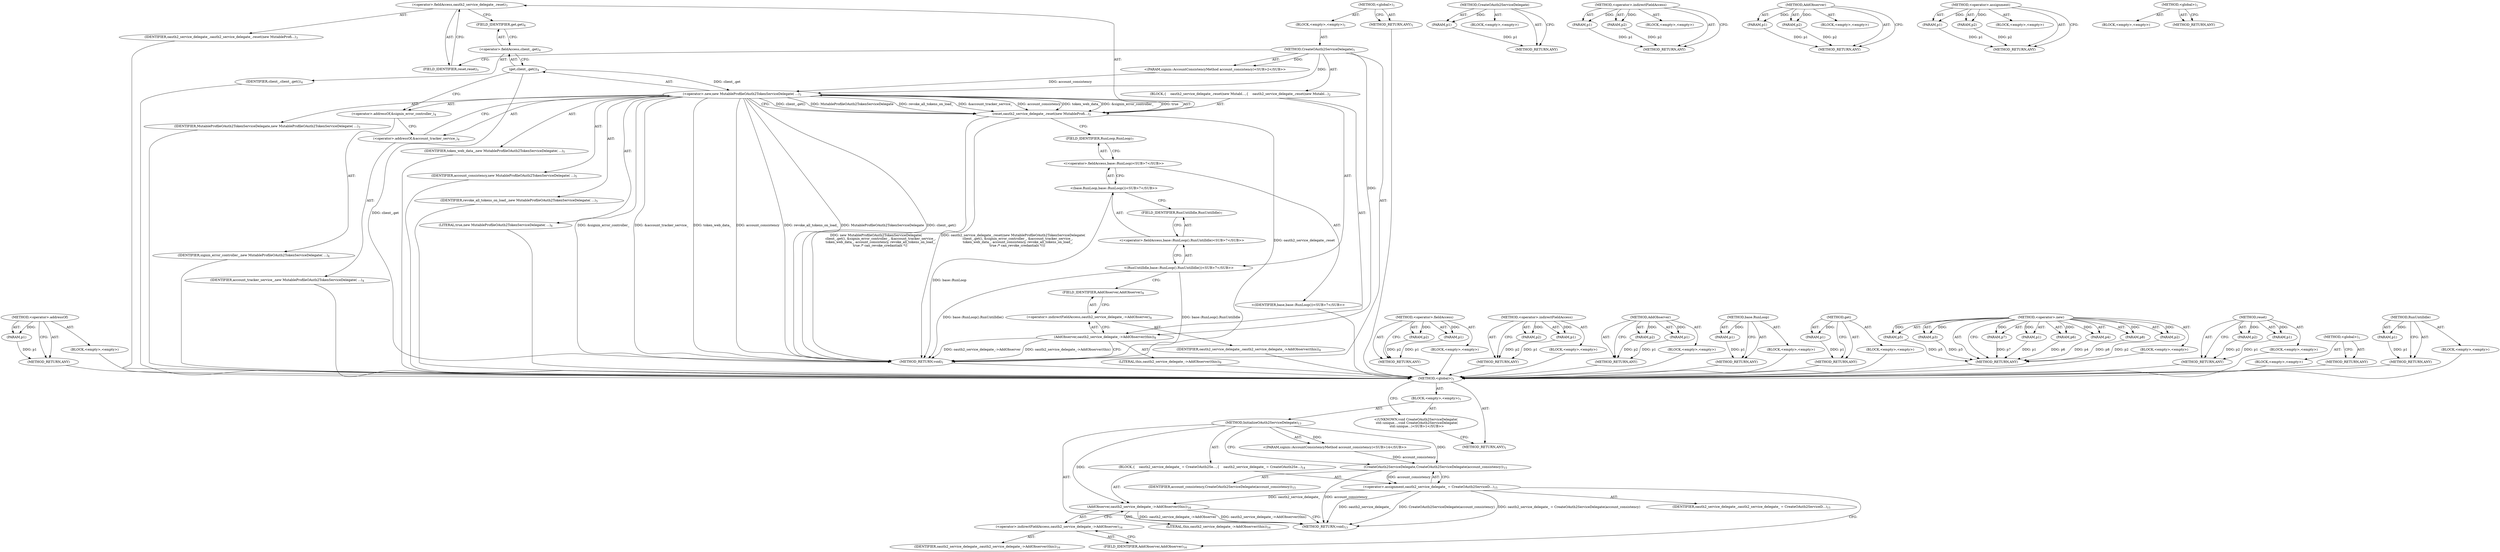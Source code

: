 digraph "&lt;global&gt;" {
vulnerable_87 [label=<(METHOD,&lt;operator&gt;.addressOf)>];
vulnerable_88 [label=<(PARAM,p1)>];
vulnerable_89 [label=<(BLOCK,&lt;empty&gt;,&lt;empty&gt;)>];
vulnerable_90 [label=<(METHOD_RETURN,ANY)>];
vulnerable_6 [label=<(METHOD,&lt;global&gt;)<SUB>1</SUB>>];
vulnerable_7 [label=<(BLOCK,&lt;empty&gt;,&lt;empty&gt;)<SUB>1</SUB>>];
vulnerable_8 [label=<(METHOD,CreateOAuth2ServiceDelegate)<SUB>1</SUB>>];
vulnerable_9 [label="<(PARAM,signin::AccountConsistencyMethod account_consistency)<SUB>2</SUB>>"];
vulnerable_10 [label=<(BLOCK,{
    oauth2_service_delegate_.reset(new Mutabl...,{
    oauth2_service_delegate_.reset(new Mutabl...)<SUB>2</SUB>>];
vulnerable_11 [label=<(reset,oauth2_service_delegate_.reset(new MutableProfi...)<SUB>3</SUB>>];
vulnerable_12 [label=<(&lt;operator&gt;.fieldAccess,oauth2_service_delegate_.reset)<SUB>3</SUB>>];
vulnerable_13 [label=<(IDENTIFIER,oauth2_service_delegate_,oauth2_service_delegate_.reset(new MutableProfi...)<SUB>3</SUB>>];
vulnerable_14 [label=<(FIELD_IDENTIFIER,reset,reset)<SUB>3</SUB>>];
vulnerable_15 [label=<(&lt;operator&gt;.new,new MutableProfileOAuth2TokenServiceDelegate(
 ...)<SUB>3</SUB>>];
vulnerable_16 [label=<(IDENTIFIER,MutableProfileOAuth2TokenServiceDelegate,new MutableProfileOAuth2TokenServiceDelegate(
 ...)<SUB>3</SUB>>];
vulnerable_17 [label=<(get,client_.get())<SUB>4</SUB>>];
vulnerable_18 [label=<(&lt;operator&gt;.fieldAccess,client_.get)<SUB>4</SUB>>];
vulnerable_19 [label=<(IDENTIFIER,client_,client_.get())<SUB>4</SUB>>];
vulnerable_20 [label=<(FIELD_IDENTIFIER,get,get)<SUB>4</SUB>>];
vulnerable_21 [label=<(&lt;operator&gt;.addressOf,&amp;signin_error_controller_)<SUB>4</SUB>>];
vulnerable_22 [label=<(IDENTIFIER,signin_error_controller_,new MutableProfileOAuth2TokenServiceDelegate(
 ...)<SUB>4</SUB>>];
vulnerable_23 [label=<(&lt;operator&gt;.addressOf,&amp;account_tracker_service_)<SUB>4</SUB>>];
vulnerable_24 [label=<(IDENTIFIER,account_tracker_service_,new MutableProfileOAuth2TokenServiceDelegate(
 ...)<SUB>4</SUB>>];
vulnerable_25 [label=<(IDENTIFIER,token_web_data_,new MutableProfileOAuth2TokenServiceDelegate(
 ...)<SUB>5</SUB>>];
vulnerable_26 [label=<(IDENTIFIER,account_consistency,new MutableProfileOAuth2TokenServiceDelegate(
 ...)<SUB>5</SUB>>];
vulnerable_27 [label=<(IDENTIFIER,revoke_all_tokens_on_load_,new MutableProfileOAuth2TokenServiceDelegate(
 ...)<SUB>5</SUB>>];
vulnerable_28 [label=<(LITERAL,true,new MutableProfileOAuth2TokenServiceDelegate(
 ...)<SUB>6</SUB>>];
vulnerable_29 [label="<(RunUntilIdle,base::RunLoop().RunUntilIdle())<SUB>7</SUB>>"];
vulnerable_30 [label="<(&lt;operator&gt;.fieldAccess,base::RunLoop().RunUntilIdle)<SUB>7</SUB>>"];
vulnerable_31 [label="<(base.RunLoop,base::RunLoop())<SUB>7</SUB>>"];
vulnerable_32 [label="<(&lt;operator&gt;.fieldAccess,base::RunLoop)<SUB>7</SUB>>"];
vulnerable_33 [label="<(IDENTIFIER,base,base::RunLoop())<SUB>7</SUB>>"];
vulnerable_34 [label=<(FIELD_IDENTIFIER,RunLoop,RunLoop)<SUB>7</SUB>>];
vulnerable_35 [label=<(FIELD_IDENTIFIER,RunUntilIdle,RunUntilIdle)<SUB>7</SUB>>];
vulnerable_36 [label=<(AddObserver,oauth2_service_delegate_-&gt;AddObserver(this))<SUB>8</SUB>>];
vulnerable_37 [label=<(&lt;operator&gt;.indirectFieldAccess,oauth2_service_delegate_-&gt;AddObserver)<SUB>8</SUB>>];
vulnerable_38 [label=<(IDENTIFIER,oauth2_service_delegate_,oauth2_service_delegate_-&gt;AddObserver(this))<SUB>8</SUB>>];
vulnerable_39 [label=<(FIELD_IDENTIFIER,AddObserver,AddObserver)<SUB>8</SUB>>];
vulnerable_40 [label=<(LITERAL,this,oauth2_service_delegate_-&gt;AddObserver(this))<SUB>8</SUB>>];
vulnerable_41 [label=<(METHOD_RETURN,void)<SUB>1</SUB>>];
vulnerable_43 [label=<(METHOD_RETURN,ANY)<SUB>1</SUB>>];
vulnerable_67 [label=<(METHOD,&lt;operator&gt;.fieldAccess)>];
vulnerable_68 [label=<(PARAM,p1)>];
vulnerable_69 [label=<(PARAM,p2)>];
vulnerable_70 [label=<(BLOCK,&lt;empty&gt;,&lt;empty&gt;)>];
vulnerable_71 [label=<(METHOD_RETURN,ANY)>];
vulnerable_104 [label=<(METHOD,&lt;operator&gt;.indirectFieldAccess)>];
vulnerable_105 [label=<(PARAM,p1)>];
vulnerable_106 [label=<(PARAM,p2)>];
vulnerable_107 [label=<(BLOCK,&lt;empty&gt;,&lt;empty&gt;)>];
vulnerable_108 [label=<(METHOD_RETURN,ANY)>];
vulnerable_99 [label=<(METHOD,AddObserver)>];
vulnerable_100 [label=<(PARAM,p1)>];
vulnerable_101 [label=<(PARAM,p2)>];
vulnerable_102 [label=<(BLOCK,&lt;empty&gt;,&lt;empty&gt;)>];
vulnerable_103 [label=<(METHOD_RETURN,ANY)>];
vulnerable_95 [label=<(METHOD,base.RunLoop)>];
vulnerable_96 [label=<(PARAM,p1)>];
vulnerable_97 [label=<(BLOCK,&lt;empty&gt;,&lt;empty&gt;)>];
vulnerable_98 [label=<(METHOD_RETURN,ANY)>];
vulnerable_83 [label=<(METHOD,get)>];
vulnerable_84 [label=<(PARAM,p1)>];
vulnerable_85 [label=<(BLOCK,&lt;empty&gt;,&lt;empty&gt;)>];
vulnerable_86 [label=<(METHOD_RETURN,ANY)>];
vulnerable_72 [label=<(METHOD,&lt;operator&gt;.new)>];
vulnerable_73 [label=<(PARAM,p1)>];
vulnerable_74 [label=<(PARAM,p2)>];
vulnerable_75 [label=<(PARAM,p3)>];
vulnerable_76 [label=<(PARAM,p4)>];
vulnerable_77 [label=<(PARAM,p5)>];
vulnerable_78 [label=<(PARAM,p6)>];
vulnerable_79 [label=<(PARAM,p7)>];
vulnerable_80 [label=<(PARAM,p8)>];
vulnerable_81 [label=<(BLOCK,&lt;empty&gt;,&lt;empty&gt;)>];
vulnerable_82 [label=<(METHOD_RETURN,ANY)>];
vulnerable_62 [label=<(METHOD,reset)>];
vulnerable_63 [label=<(PARAM,p1)>];
vulnerable_64 [label=<(PARAM,p2)>];
vulnerable_65 [label=<(BLOCK,&lt;empty&gt;,&lt;empty&gt;)>];
vulnerable_66 [label=<(METHOD_RETURN,ANY)>];
vulnerable_56 [label=<(METHOD,&lt;global&gt;)<SUB>1</SUB>>];
vulnerable_57 [label=<(BLOCK,&lt;empty&gt;,&lt;empty&gt;)>];
vulnerable_58 [label=<(METHOD_RETURN,ANY)>];
vulnerable_91 [label=<(METHOD,RunUntilIdle)>];
vulnerable_92 [label=<(PARAM,p1)>];
vulnerable_93 [label=<(BLOCK,&lt;empty&gt;,&lt;empty&gt;)>];
vulnerable_94 [label=<(METHOD_RETURN,ANY)>];
fixed_6 [label=<(METHOD,&lt;global&gt;)<SUB>1</SUB>>];
fixed_7 [label=<(BLOCK,&lt;empty&gt;,&lt;empty&gt;)<SUB>1</SUB>>];
fixed_8 [label="<(UNKNOWN,void CreateOAuth2ServiceDelegate(
  std::unique...,void CreateOAuth2ServiceDelegate(
  std::unique...)<SUB>1</SUB>>"];
fixed_9 [label=<(METHOD,InitializeOAuth2ServiceDelegate)<SUB>13</SUB>>];
fixed_10 [label="<(PARAM,signin::AccountConsistencyMethod account_consistency)<SUB>14</SUB>>"];
fixed_11 [label=<(BLOCK,{
    oauth2_service_delegate_ = CreateOAuth2Se...,{
    oauth2_service_delegate_ = CreateOAuth2Se...)<SUB>14</SUB>>];
fixed_12 [label=<(&lt;operator&gt;.assignment,oauth2_service_delegate_ = CreateOAuth2ServiceD...)<SUB>15</SUB>>];
fixed_13 [label=<(IDENTIFIER,oauth2_service_delegate_,oauth2_service_delegate_ = CreateOAuth2ServiceD...)<SUB>15</SUB>>];
fixed_14 [label=<(CreateOAuth2ServiceDelegate,CreateOAuth2ServiceDelegate(account_consistency))<SUB>15</SUB>>];
fixed_15 [label=<(IDENTIFIER,account_consistency,CreateOAuth2ServiceDelegate(account_consistency))<SUB>15</SUB>>];
fixed_16 [label=<(AddObserver,oauth2_service_delegate_-&gt;AddObserver(this))<SUB>16</SUB>>];
fixed_17 [label=<(&lt;operator&gt;.indirectFieldAccess,oauth2_service_delegate_-&gt;AddObserver)<SUB>16</SUB>>];
fixed_18 [label=<(IDENTIFIER,oauth2_service_delegate_,oauth2_service_delegate_-&gt;AddObserver(this))<SUB>16</SUB>>];
fixed_19 [label=<(FIELD_IDENTIFIER,AddObserver,AddObserver)<SUB>16</SUB>>];
fixed_20 [label=<(LITERAL,this,oauth2_service_delegate_-&gt;AddObserver(this))<SUB>16</SUB>>];
fixed_21 [label=<(METHOD_RETURN,void)<SUB>13</SUB>>];
fixed_23 [label=<(METHOD_RETURN,ANY)<SUB>1</SUB>>];
fixed_43 [label=<(METHOD,CreateOAuth2ServiceDelegate)>];
fixed_44 [label=<(PARAM,p1)>];
fixed_45 [label=<(BLOCK,&lt;empty&gt;,&lt;empty&gt;)>];
fixed_46 [label=<(METHOD_RETURN,ANY)>];
fixed_52 [label=<(METHOD,&lt;operator&gt;.indirectFieldAccess)>];
fixed_53 [label=<(PARAM,p1)>];
fixed_54 [label=<(PARAM,p2)>];
fixed_55 [label=<(BLOCK,&lt;empty&gt;,&lt;empty&gt;)>];
fixed_56 [label=<(METHOD_RETURN,ANY)>];
fixed_47 [label=<(METHOD,AddObserver)>];
fixed_48 [label=<(PARAM,p1)>];
fixed_49 [label=<(PARAM,p2)>];
fixed_50 [label=<(BLOCK,&lt;empty&gt;,&lt;empty&gt;)>];
fixed_51 [label=<(METHOD_RETURN,ANY)>];
fixed_38 [label=<(METHOD,&lt;operator&gt;.assignment)>];
fixed_39 [label=<(PARAM,p1)>];
fixed_40 [label=<(PARAM,p2)>];
fixed_41 [label=<(BLOCK,&lt;empty&gt;,&lt;empty&gt;)>];
fixed_42 [label=<(METHOD_RETURN,ANY)>];
fixed_32 [label=<(METHOD,&lt;global&gt;)<SUB>1</SUB>>];
fixed_33 [label=<(BLOCK,&lt;empty&gt;,&lt;empty&gt;)>];
fixed_34 [label=<(METHOD_RETURN,ANY)>];
vulnerable_87 -> vulnerable_88  [key=0, label="AST: "];
vulnerable_87 -> vulnerable_88  [key=1, label="DDG: "];
vulnerable_87 -> vulnerable_89  [key=0, label="AST: "];
vulnerable_87 -> vulnerable_90  [key=0, label="AST: "];
vulnerable_87 -> vulnerable_90  [key=1, label="CFG: "];
vulnerable_88 -> vulnerable_90  [key=0, label="DDG: p1"];
vulnerable_89 -> fixed_6  [key=0];
vulnerable_90 -> fixed_6  [key=0];
vulnerable_6 -> vulnerable_7  [key=0, label="AST: "];
vulnerable_6 -> vulnerable_43  [key=0, label="AST: "];
vulnerable_6 -> vulnerable_43  [key=1, label="CFG: "];
vulnerable_7 -> vulnerable_8  [key=0, label="AST: "];
vulnerable_8 -> vulnerable_9  [key=0, label="AST: "];
vulnerable_8 -> vulnerable_9  [key=1, label="DDG: "];
vulnerable_8 -> vulnerable_10  [key=0, label="AST: "];
vulnerable_8 -> vulnerable_41  [key=0, label="AST: "];
vulnerable_8 -> vulnerable_14  [key=0, label="CFG: "];
vulnerable_8 -> vulnerable_36  [key=0, label="DDG: "];
vulnerable_8 -> vulnerable_15  [key=0, label="DDG: "];
vulnerable_9 -> vulnerable_15  [key=0, label="DDG: account_consistency"];
vulnerable_10 -> vulnerable_11  [key=0, label="AST: "];
vulnerable_10 -> vulnerable_29  [key=0, label="AST: "];
vulnerable_10 -> vulnerable_36  [key=0, label="AST: "];
vulnerable_11 -> vulnerable_12  [key=0, label="AST: "];
vulnerable_11 -> vulnerable_15  [key=0, label="AST: "];
vulnerable_11 -> vulnerable_34  [key=0, label="CFG: "];
vulnerable_11 -> vulnerable_41  [key=0, label="DDG: oauth2_service_delegate_.reset"];
vulnerable_11 -> vulnerable_41  [key=1, label="DDG: new MutableProfileOAuth2TokenServiceDelegate(
         client_.get(), &amp;signin_error_controller_, &amp;account_tracker_service_,
         token_web_data_, account_consistency, revoke_all_tokens_on_load_,
        true /* can_revoke_credantials */)"];
vulnerable_11 -> vulnerable_41  [key=2, label="DDG: oauth2_service_delegate_.reset(new MutableProfileOAuth2TokenServiceDelegate(
         client_.get(), &amp;signin_error_controller_, &amp;account_tracker_service_,
         token_web_data_, account_consistency, revoke_all_tokens_on_load_,
        true /* can_revoke_credantials */))"];
vulnerable_12 -> vulnerable_13  [key=0, label="AST: "];
vulnerable_12 -> vulnerable_14  [key=0, label="AST: "];
vulnerable_12 -> vulnerable_20  [key=0, label="CFG: "];
vulnerable_13 -> fixed_6  [key=0];
vulnerable_14 -> vulnerable_12  [key=0, label="CFG: "];
vulnerable_15 -> vulnerable_16  [key=0, label="AST: "];
vulnerable_15 -> vulnerable_17  [key=0, label="AST: "];
vulnerable_15 -> vulnerable_21  [key=0, label="AST: "];
vulnerable_15 -> vulnerable_23  [key=0, label="AST: "];
vulnerable_15 -> vulnerable_25  [key=0, label="AST: "];
vulnerable_15 -> vulnerable_26  [key=0, label="AST: "];
vulnerable_15 -> vulnerable_27  [key=0, label="AST: "];
vulnerable_15 -> vulnerable_28  [key=0, label="AST: "];
vulnerable_15 -> vulnerable_11  [key=0, label="CFG: "];
vulnerable_15 -> vulnerable_11  [key=1, label="DDG: client_.get()"];
vulnerable_15 -> vulnerable_11  [key=2, label="DDG: MutableProfileOAuth2TokenServiceDelegate"];
vulnerable_15 -> vulnerable_11  [key=3, label="DDG: revoke_all_tokens_on_load_"];
vulnerable_15 -> vulnerable_11  [key=4, label="DDG: &amp;account_tracker_service_"];
vulnerable_15 -> vulnerable_11  [key=5, label="DDG: account_consistency"];
vulnerable_15 -> vulnerable_11  [key=6, label="DDG: token_web_data_"];
vulnerable_15 -> vulnerable_11  [key=7, label="DDG: true"];
vulnerable_15 -> vulnerable_11  [key=8, label="DDG: &amp;signin_error_controller_"];
vulnerable_15 -> vulnerable_41  [key=0, label="DDG: MutableProfileOAuth2TokenServiceDelegate"];
vulnerable_15 -> vulnerable_41  [key=1, label="DDG: client_.get()"];
vulnerable_15 -> vulnerable_41  [key=2, label="DDG: &amp;signin_error_controller_"];
vulnerable_15 -> vulnerable_41  [key=3, label="DDG: &amp;account_tracker_service_"];
vulnerable_15 -> vulnerable_41  [key=4, label="DDG: token_web_data_"];
vulnerable_15 -> vulnerable_41  [key=5, label="DDG: account_consistency"];
vulnerable_15 -> vulnerable_41  [key=6, label="DDG: revoke_all_tokens_on_load_"];
vulnerable_16 -> fixed_6  [key=0];
vulnerable_17 -> vulnerable_18  [key=0, label="AST: "];
vulnerable_17 -> vulnerable_21  [key=0, label="CFG: "];
vulnerable_17 -> vulnerable_41  [key=0, label="DDG: client_.get"];
vulnerable_17 -> vulnerable_15  [key=0, label="DDG: client_.get"];
vulnerable_18 -> vulnerable_19  [key=0, label="AST: "];
vulnerable_18 -> vulnerable_20  [key=0, label="AST: "];
vulnerable_18 -> vulnerable_17  [key=0, label="CFG: "];
vulnerable_19 -> fixed_6  [key=0];
vulnerable_20 -> vulnerable_18  [key=0, label="CFG: "];
vulnerable_21 -> vulnerable_22  [key=0, label="AST: "];
vulnerable_21 -> vulnerable_23  [key=0, label="CFG: "];
vulnerable_22 -> fixed_6  [key=0];
vulnerable_23 -> vulnerable_24  [key=0, label="AST: "];
vulnerable_23 -> vulnerable_15  [key=0, label="CFG: "];
vulnerable_24 -> fixed_6  [key=0];
vulnerable_25 -> fixed_6  [key=0];
vulnerable_26 -> fixed_6  [key=0];
vulnerable_27 -> fixed_6  [key=0];
vulnerable_28 -> fixed_6  [key=0];
vulnerable_29 -> vulnerable_30  [key=0, label="AST: "];
vulnerable_29 -> vulnerable_39  [key=0, label="CFG: "];
vulnerable_29 -> vulnerable_41  [key=0, label="DDG: base::RunLoop().RunUntilIdle"];
vulnerable_29 -> vulnerable_41  [key=1, label="DDG: base::RunLoop().RunUntilIdle()"];
vulnerable_30 -> vulnerable_31  [key=0, label="AST: "];
vulnerable_30 -> vulnerable_35  [key=0, label="AST: "];
vulnerable_30 -> vulnerable_29  [key=0, label="CFG: "];
vulnerable_31 -> vulnerable_32  [key=0, label="AST: "];
vulnerable_31 -> vulnerable_35  [key=0, label="CFG: "];
vulnerable_31 -> vulnerable_41  [key=0, label="DDG: base::RunLoop"];
vulnerable_32 -> vulnerable_33  [key=0, label="AST: "];
vulnerable_32 -> vulnerable_34  [key=0, label="AST: "];
vulnerable_32 -> vulnerable_31  [key=0, label="CFG: "];
vulnerable_33 -> fixed_6  [key=0];
vulnerable_34 -> vulnerable_32  [key=0, label="CFG: "];
vulnerable_35 -> vulnerable_30  [key=0, label="CFG: "];
vulnerable_36 -> vulnerable_37  [key=0, label="AST: "];
vulnerable_36 -> vulnerable_40  [key=0, label="AST: "];
vulnerable_36 -> vulnerable_41  [key=0, label="CFG: "];
vulnerable_36 -> vulnerable_41  [key=1, label="DDG: oauth2_service_delegate_-&gt;AddObserver"];
vulnerable_36 -> vulnerable_41  [key=2, label="DDG: oauth2_service_delegate_-&gt;AddObserver(this)"];
vulnerable_37 -> vulnerable_38  [key=0, label="AST: "];
vulnerable_37 -> vulnerable_39  [key=0, label="AST: "];
vulnerable_37 -> vulnerable_36  [key=0, label="CFG: "];
vulnerable_38 -> fixed_6  [key=0];
vulnerable_39 -> vulnerable_37  [key=0, label="CFG: "];
vulnerable_40 -> fixed_6  [key=0];
vulnerable_41 -> fixed_6  [key=0];
vulnerable_43 -> fixed_6  [key=0];
vulnerable_67 -> vulnerable_68  [key=0, label="AST: "];
vulnerable_67 -> vulnerable_68  [key=1, label="DDG: "];
vulnerable_67 -> vulnerable_70  [key=0, label="AST: "];
vulnerable_67 -> vulnerable_69  [key=0, label="AST: "];
vulnerable_67 -> vulnerable_69  [key=1, label="DDG: "];
vulnerable_67 -> vulnerable_71  [key=0, label="AST: "];
vulnerable_67 -> vulnerable_71  [key=1, label="CFG: "];
vulnerable_68 -> vulnerable_71  [key=0, label="DDG: p1"];
vulnerable_69 -> vulnerable_71  [key=0, label="DDG: p2"];
vulnerable_70 -> fixed_6  [key=0];
vulnerable_71 -> fixed_6  [key=0];
vulnerable_104 -> vulnerable_105  [key=0, label="AST: "];
vulnerable_104 -> vulnerable_105  [key=1, label="DDG: "];
vulnerable_104 -> vulnerable_107  [key=0, label="AST: "];
vulnerable_104 -> vulnerable_106  [key=0, label="AST: "];
vulnerable_104 -> vulnerable_106  [key=1, label="DDG: "];
vulnerable_104 -> vulnerable_108  [key=0, label="AST: "];
vulnerable_104 -> vulnerable_108  [key=1, label="CFG: "];
vulnerable_105 -> vulnerable_108  [key=0, label="DDG: p1"];
vulnerable_106 -> vulnerable_108  [key=0, label="DDG: p2"];
vulnerable_107 -> fixed_6  [key=0];
vulnerable_108 -> fixed_6  [key=0];
vulnerable_99 -> vulnerable_100  [key=0, label="AST: "];
vulnerable_99 -> vulnerable_100  [key=1, label="DDG: "];
vulnerable_99 -> vulnerable_102  [key=0, label="AST: "];
vulnerable_99 -> vulnerable_101  [key=0, label="AST: "];
vulnerable_99 -> vulnerable_101  [key=1, label="DDG: "];
vulnerable_99 -> vulnerable_103  [key=0, label="AST: "];
vulnerable_99 -> vulnerable_103  [key=1, label="CFG: "];
vulnerable_100 -> vulnerable_103  [key=0, label="DDG: p1"];
vulnerable_101 -> vulnerable_103  [key=0, label="DDG: p2"];
vulnerable_102 -> fixed_6  [key=0];
vulnerable_103 -> fixed_6  [key=0];
vulnerable_95 -> vulnerable_96  [key=0, label="AST: "];
vulnerable_95 -> vulnerable_96  [key=1, label="DDG: "];
vulnerable_95 -> vulnerable_97  [key=0, label="AST: "];
vulnerable_95 -> vulnerable_98  [key=0, label="AST: "];
vulnerable_95 -> vulnerable_98  [key=1, label="CFG: "];
vulnerable_96 -> vulnerable_98  [key=0, label="DDG: p1"];
vulnerable_97 -> fixed_6  [key=0];
vulnerable_98 -> fixed_6  [key=0];
vulnerable_83 -> vulnerable_84  [key=0, label="AST: "];
vulnerable_83 -> vulnerable_84  [key=1, label="DDG: "];
vulnerable_83 -> vulnerable_85  [key=0, label="AST: "];
vulnerable_83 -> vulnerable_86  [key=0, label="AST: "];
vulnerable_83 -> vulnerable_86  [key=1, label="CFG: "];
vulnerable_84 -> vulnerable_86  [key=0, label="DDG: p1"];
vulnerable_85 -> fixed_6  [key=0];
vulnerable_86 -> fixed_6  [key=0];
vulnerable_72 -> vulnerable_73  [key=0, label="AST: "];
vulnerable_72 -> vulnerable_73  [key=1, label="DDG: "];
vulnerable_72 -> vulnerable_81  [key=0, label="AST: "];
vulnerable_72 -> vulnerable_74  [key=0, label="AST: "];
vulnerable_72 -> vulnerable_74  [key=1, label="DDG: "];
vulnerable_72 -> vulnerable_82  [key=0, label="AST: "];
vulnerable_72 -> vulnerable_82  [key=1, label="CFG: "];
vulnerable_72 -> vulnerable_75  [key=0, label="AST: "];
vulnerable_72 -> vulnerable_75  [key=1, label="DDG: "];
vulnerable_72 -> vulnerable_76  [key=0, label="AST: "];
vulnerable_72 -> vulnerable_76  [key=1, label="DDG: "];
vulnerable_72 -> vulnerable_77  [key=0, label="AST: "];
vulnerable_72 -> vulnerable_77  [key=1, label="DDG: "];
vulnerable_72 -> vulnerable_78  [key=0, label="AST: "];
vulnerable_72 -> vulnerable_78  [key=1, label="DDG: "];
vulnerable_72 -> vulnerable_79  [key=0, label="AST: "];
vulnerable_72 -> vulnerable_79  [key=1, label="DDG: "];
vulnerable_72 -> vulnerable_80  [key=0, label="AST: "];
vulnerable_72 -> vulnerable_80  [key=1, label="DDG: "];
vulnerable_73 -> vulnerable_82  [key=0, label="DDG: p1"];
vulnerable_74 -> vulnerable_82  [key=0, label="DDG: p2"];
vulnerable_75 -> vulnerable_82  [key=0, label="DDG: p3"];
vulnerable_76 -> vulnerable_82  [key=0, label="DDG: p4"];
vulnerable_77 -> vulnerable_82  [key=0, label="DDG: p5"];
vulnerable_78 -> vulnerable_82  [key=0, label="DDG: p6"];
vulnerable_79 -> vulnerable_82  [key=0, label="DDG: p7"];
vulnerable_80 -> vulnerable_82  [key=0, label="DDG: p8"];
vulnerable_81 -> fixed_6  [key=0];
vulnerable_82 -> fixed_6  [key=0];
vulnerable_62 -> vulnerable_63  [key=0, label="AST: "];
vulnerable_62 -> vulnerable_63  [key=1, label="DDG: "];
vulnerable_62 -> vulnerable_65  [key=0, label="AST: "];
vulnerable_62 -> vulnerable_64  [key=0, label="AST: "];
vulnerable_62 -> vulnerable_64  [key=1, label="DDG: "];
vulnerable_62 -> vulnerable_66  [key=0, label="AST: "];
vulnerable_62 -> vulnerable_66  [key=1, label="CFG: "];
vulnerable_63 -> vulnerable_66  [key=0, label="DDG: p1"];
vulnerable_64 -> vulnerable_66  [key=0, label="DDG: p2"];
vulnerable_65 -> fixed_6  [key=0];
vulnerable_66 -> fixed_6  [key=0];
vulnerable_56 -> vulnerable_57  [key=0, label="AST: "];
vulnerable_56 -> vulnerable_58  [key=0, label="AST: "];
vulnerable_56 -> vulnerable_58  [key=1, label="CFG: "];
vulnerable_57 -> fixed_6  [key=0];
vulnerable_58 -> fixed_6  [key=0];
vulnerable_91 -> vulnerable_92  [key=0, label="AST: "];
vulnerable_91 -> vulnerable_92  [key=1, label="DDG: "];
vulnerable_91 -> vulnerable_93  [key=0, label="AST: "];
vulnerable_91 -> vulnerable_94  [key=0, label="AST: "];
vulnerable_91 -> vulnerable_94  [key=1, label="CFG: "];
vulnerable_92 -> vulnerable_94  [key=0, label="DDG: p1"];
vulnerable_93 -> fixed_6  [key=0];
vulnerable_94 -> fixed_6  [key=0];
fixed_6 -> fixed_7  [key=0, label="AST: "];
fixed_6 -> fixed_23  [key=0, label="AST: "];
fixed_6 -> fixed_8  [key=0, label="CFG: "];
fixed_7 -> fixed_8  [key=0, label="AST: "];
fixed_7 -> fixed_9  [key=0, label="AST: "];
fixed_8 -> fixed_23  [key=0, label="CFG: "];
fixed_9 -> fixed_10  [key=0, label="AST: "];
fixed_9 -> fixed_10  [key=1, label="DDG: "];
fixed_9 -> fixed_11  [key=0, label="AST: "];
fixed_9 -> fixed_21  [key=0, label="AST: "];
fixed_9 -> fixed_14  [key=0, label="CFG: "];
fixed_9 -> fixed_14  [key=1, label="DDG: "];
fixed_9 -> fixed_16  [key=0, label="DDG: "];
fixed_10 -> fixed_14  [key=0, label="DDG: account_consistency"];
fixed_11 -> fixed_12  [key=0, label="AST: "];
fixed_11 -> fixed_16  [key=0, label="AST: "];
fixed_12 -> fixed_13  [key=0, label="AST: "];
fixed_12 -> fixed_14  [key=0, label="AST: "];
fixed_12 -> fixed_19  [key=0, label="CFG: "];
fixed_12 -> fixed_21  [key=0, label="DDG: oauth2_service_delegate_"];
fixed_12 -> fixed_21  [key=1, label="DDG: CreateOAuth2ServiceDelegate(account_consistency)"];
fixed_12 -> fixed_21  [key=2, label="DDG: oauth2_service_delegate_ = CreateOAuth2ServiceDelegate(account_consistency)"];
fixed_12 -> fixed_16  [key=0, label="DDG: oauth2_service_delegate_"];
fixed_14 -> fixed_15  [key=0, label="AST: "];
fixed_14 -> fixed_12  [key=0, label="CFG: "];
fixed_14 -> fixed_12  [key=1, label="DDG: account_consistency"];
fixed_14 -> fixed_21  [key=0, label="DDG: account_consistency"];
fixed_16 -> fixed_17  [key=0, label="AST: "];
fixed_16 -> fixed_20  [key=0, label="AST: "];
fixed_16 -> fixed_21  [key=0, label="CFG: "];
fixed_16 -> fixed_21  [key=1, label="DDG: oauth2_service_delegate_-&gt;AddObserver"];
fixed_16 -> fixed_21  [key=2, label="DDG: oauth2_service_delegate_-&gt;AddObserver(this)"];
fixed_17 -> fixed_18  [key=0, label="AST: "];
fixed_17 -> fixed_19  [key=0, label="AST: "];
fixed_17 -> fixed_16  [key=0, label="CFG: "];
fixed_19 -> fixed_17  [key=0, label="CFG: "];
fixed_43 -> fixed_44  [key=0, label="AST: "];
fixed_43 -> fixed_44  [key=1, label="DDG: "];
fixed_43 -> fixed_45  [key=0, label="AST: "];
fixed_43 -> fixed_46  [key=0, label="AST: "];
fixed_43 -> fixed_46  [key=1, label="CFG: "];
fixed_44 -> fixed_46  [key=0, label="DDG: p1"];
fixed_52 -> fixed_53  [key=0, label="AST: "];
fixed_52 -> fixed_53  [key=1, label="DDG: "];
fixed_52 -> fixed_55  [key=0, label="AST: "];
fixed_52 -> fixed_54  [key=0, label="AST: "];
fixed_52 -> fixed_54  [key=1, label="DDG: "];
fixed_52 -> fixed_56  [key=0, label="AST: "];
fixed_52 -> fixed_56  [key=1, label="CFG: "];
fixed_53 -> fixed_56  [key=0, label="DDG: p1"];
fixed_54 -> fixed_56  [key=0, label="DDG: p2"];
fixed_47 -> fixed_48  [key=0, label="AST: "];
fixed_47 -> fixed_48  [key=1, label="DDG: "];
fixed_47 -> fixed_50  [key=0, label="AST: "];
fixed_47 -> fixed_49  [key=0, label="AST: "];
fixed_47 -> fixed_49  [key=1, label="DDG: "];
fixed_47 -> fixed_51  [key=0, label="AST: "];
fixed_47 -> fixed_51  [key=1, label="CFG: "];
fixed_48 -> fixed_51  [key=0, label="DDG: p1"];
fixed_49 -> fixed_51  [key=0, label="DDG: p2"];
fixed_38 -> fixed_39  [key=0, label="AST: "];
fixed_38 -> fixed_39  [key=1, label="DDG: "];
fixed_38 -> fixed_41  [key=0, label="AST: "];
fixed_38 -> fixed_40  [key=0, label="AST: "];
fixed_38 -> fixed_40  [key=1, label="DDG: "];
fixed_38 -> fixed_42  [key=0, label="AST: "];
fixed_38 -> fixed_42  [key=1, label="CFG: "];
fixed_39 -> fixed_42  [key=0, label="DDG: p1"];
fixed_40 -> fixed_42  [key=0, label="DDG: p2"];
fixed_32 -> fixed_33  [key=0, label="AST: "];
fixed_32 -> fixed_34  [key=0, label="AST: "];
fixed_32 -> fixed_34  [key=1, label="CFG: "];
}
